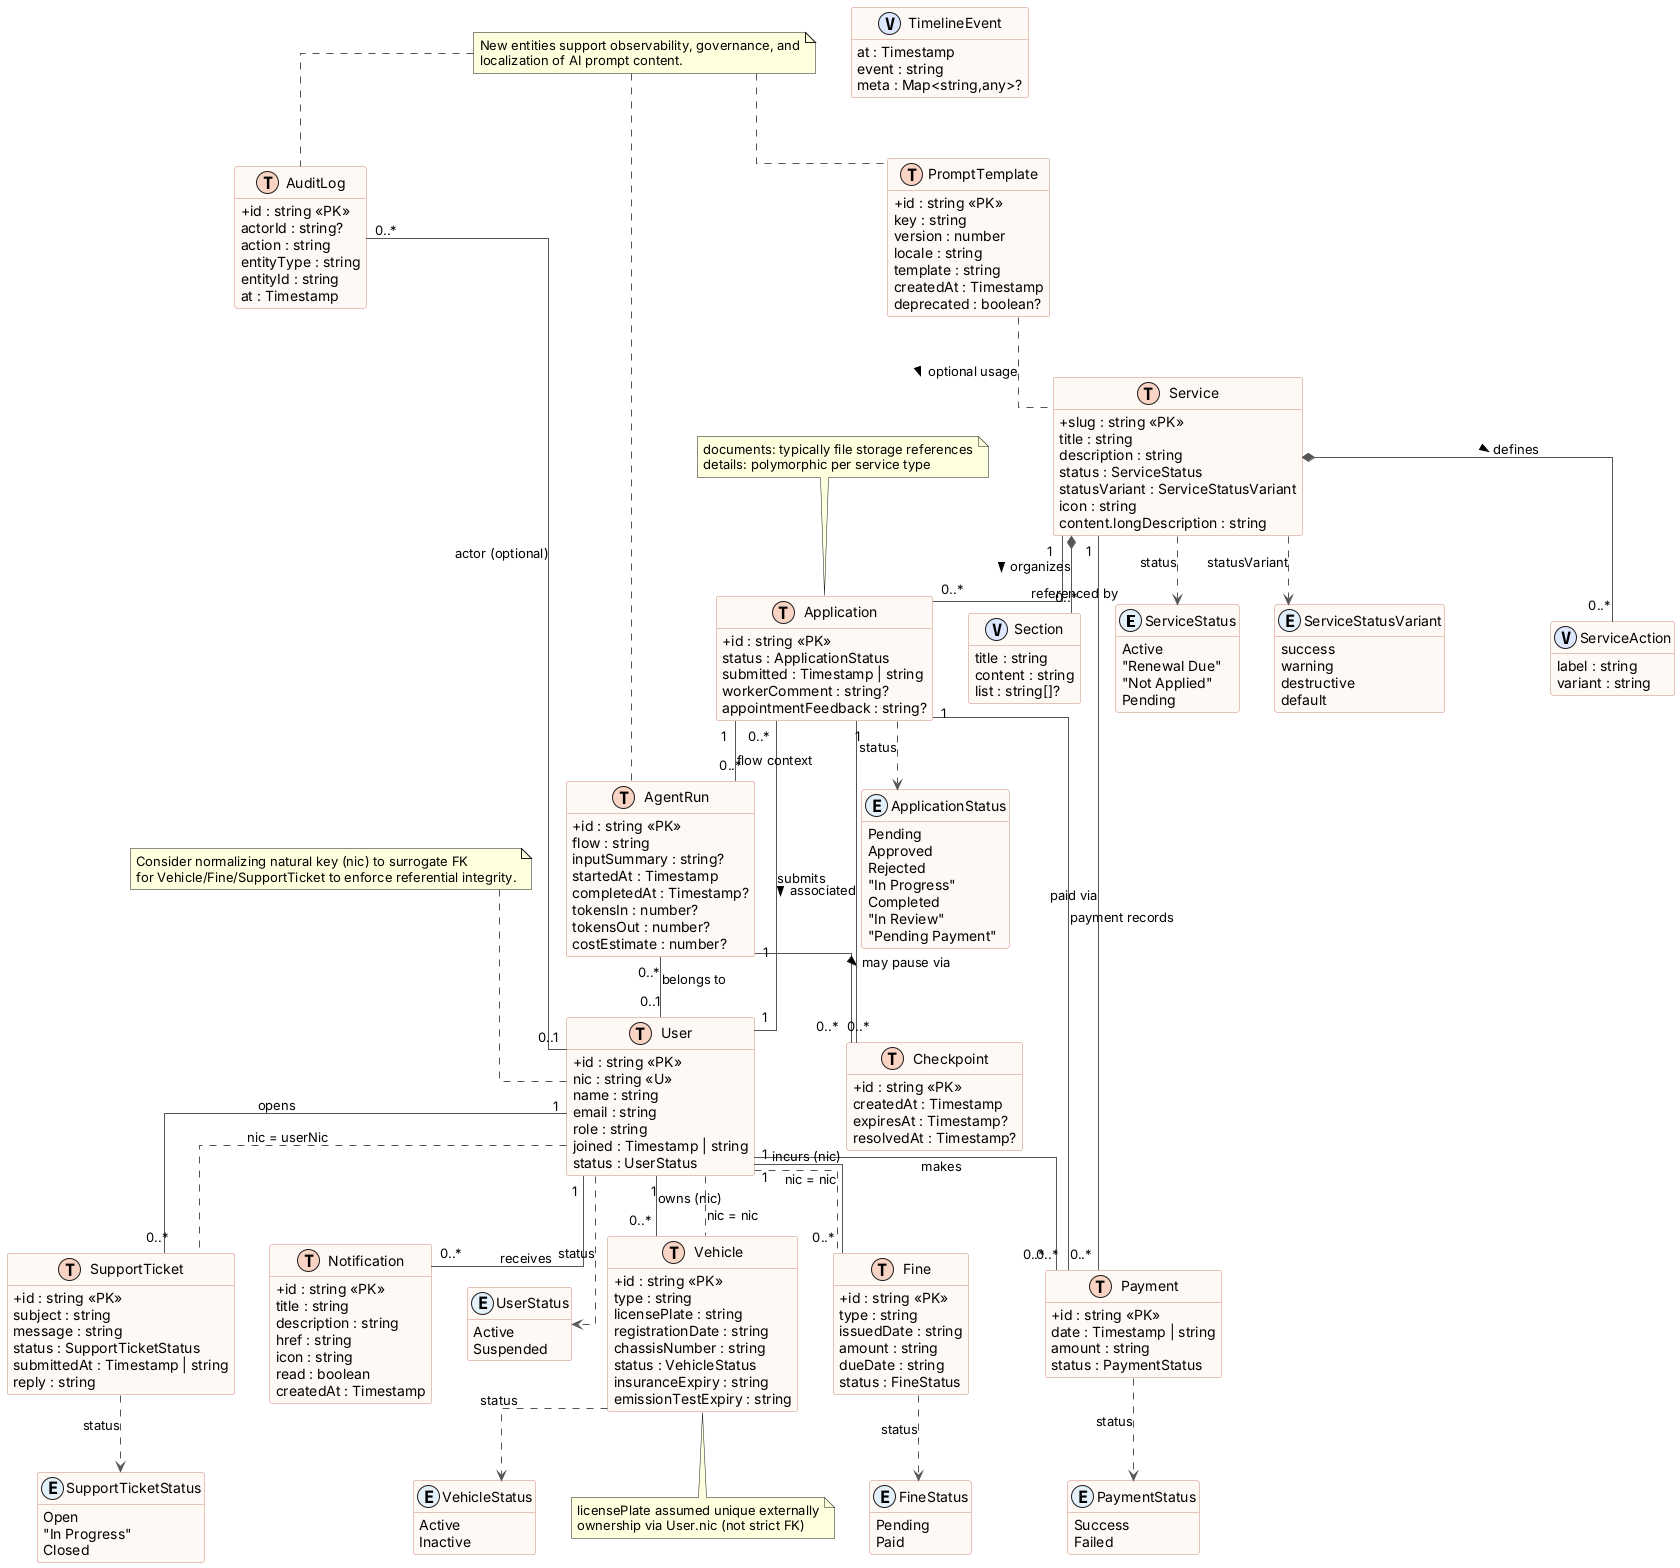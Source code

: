 @startuml govconnect_er_diagram
' =====================================================================
' ER Diagram for govconnect-sl (auto-generated from src/lib/types.ts)
' =====================================================================
' Legend:
'  <<PK>> primary key    <<FK>> foreign key (dashed = optional FK)
'  (snapshot) denormalized copy   ? optional / nullable
'  Dashed associations indicate indirect (non-FK) linkage via natural key (nic)
' =====================================================================

skinparam shadowing false
skinparam linetype ortho
skinparam classAttributeIconSize 0
skinparam defaultFontName "Inter"
skinparam ArrowColor #555555
skinparam class {
  BackgroundColor #FFF9F6
  BorderColor #CC8877
}

!define Table(x) class x << (T,#F9D4C4) >>
!define Enum(x) enum x << (E,#E4F1FB) >>
hide methods

' -------------------- Enumerations --------------------
Enum(ServiceStatus) {
  Active
  "Renewal Due"
  "Not Applied"
  Pending
}

Enum(ServiceStatusVariant) {
  success
  warning
  destructive
  default
}

Enum(ApplicationStatus) {
  Pending
  Approved
  Rejected
  "In Progress"
  Completed
  "In Review"
  "Pending Payment"
}

Enum(PaymentStatus) {
  Success
  Failed
}

Enum(FineStatus) {
  Pending
  Paid
}

Enum(VehicleStatus) {
  Active
  Inactive
}

Enum(SupportTicketStatus) {
  Open
  "In Progress"
  Closed
}

Enum(UserStatus) {
  Active
  Suspended
}

' -------------------- Core Entities --------------------
Table(User) {
  +id : string <<PK>>
  nic : string <<U>>
  name : string
  email : string
  role : string
  joined : Timestamp | string
  status : UserStatus
  photoURL : string? (avatar)
  roles : string[]? (multi-role)
  preferredLocale : string? (i18n)
}

Table(Service) {
  +slug : string <<PK>>
  title : string
  description : string
  status : ServiceStatus
  statusVariant : ServiceStatusVariant
  icon : string
  actions : ServiceAction[] (embedded)
  content.longDescription : string
  content.sections[] : Section (embedded)
}

Table(Application) {
  +id : string <<PK>>
  userId : string <<FK>> (User.id)?
  user : string (snapshot)
  service : string <<FK>> (Service.slug)
  status : ApplicationStatus
  submitted : Timestamp | string
  documents : Map<string,string>? (storage refs)
  details : Map<string,any>? (polymorphic)
  workerComment : string?
  appointmentRating : number? (1..5)
  appointmentFeedback : string?
  timeline : TimelineEvent[]? (embedded)
}

Table(Payment) {
  +id : string <<PK>>
  userId : string <<FK>> (User.id)
  service : string <<FK>> (Service.slug)
  applicationRef : string <<FK>> (Application.id)?
  date : Timestamp | string
  amount : string
  status : PaymentStatus
}

Table(Vehicle) {
  +id : string <<PK>>
  nic : string (User.nic)
  type : string
  licensePlate : string
  registrationDate : string
  chassisNumber : string
  status : VehicleStatus
  insuranceExpiry : string
  emissionTestExpiry : string
}

Table(Fine) {
  +id : string <<PK>>
  nic : string (User.nic)
  type : string
  issuedDate : string
  amount : string
  dueDate : string
  status : FineStatus
}

Table(SupportTicket) {
  +id : string <<PK>>
  userId : string <<FK>> (User.id)?
  userNic : string (User.nic)
  name : string (snapshot)
  email : string (snapshot)
  subject : string
  message : string
  status : SupportTicketStatus
  submittedAt : Timestamp | string
  reply : string
}

Table(Notification) {
  +id : string <<PK>>
  userId : string <<FK>> (User.id)
  title : string
  description : string
  href : string
  icon : string
  read : boolean
  createdAt : Timestamp
}

' -------------------- Embedded Value Objects --------------------
class ServiceAction <<(V,#DDE8FF)>> {
  label : string
  variant : string
}
class Section <<(V,#DDE8FF)>> {
  title : string
  content : string
  list : string[]?
}

class TimelineEvent <<(V,#DDE8FF)>> {
  at : Timestamp
  event : string
  meta : Map<string,any>?
}

Table(AgentRun) {
  +id : string <<PK>>
  flow : string
  userId : string? <<FK>> (User.id)
  inputSummary : string?
  status : string (pending|running|paused|error|completed)
  startedAt : Timestamp
  completedAt : Timestamp?
  tokensIn : number?
  tokensOut : number?
  costEstimate : number?
}

Table(AuditLog) {
  +id : string <<PK>>
  actorType : string (user|system|worker|agent)
  actorId : string?
  action : string
  entityType : string
  entityId : string
  before : string? (json)
  after : string? (json)
  at : Timestamp
}

Table(PromptTemplate) {
  +id : string <<PK>>
  key : string
  version : number
  locale : string
  template : string
  createdAt : Timestamp
  deprecated : boolean?
}

Table(Checkpoint) {
  +id : string <<PK>>
  runId : string <<FK>> (AgentRun.id)
  applicationId : string <<FK>> (Application.id)?
  type : string (captcha|dataClarification|manualApproval)
  state : string (created|pending|resolved|expired|canceled)
  createdAt : Timestamp
  expiresAt : Timestamp?
  resolvedAt : Timestamp?
  payload : string? (json)
  resolutionActorId : string? (User.id)
}

' -------------------- Relationships --------------------
User "1" -- "0..*" Application : submits
User "1" -- "0..*" Payment : makes
User "1" -- "0..*" SupportTicket : opens
User "1" -- "0..*" Notification : receives
Service "1" -- "0..*" Application : referenced by
Service "1" -- "0..*" Payment : paid via
Application "1" -- "0..*" Payment : payment records
User "1" -- "0..*" Vehicle : owns (nic)
User "1" -- "0..*" Fine : incurs (nic)

' Composition (embedded value objects)
Service *-- "0..*" ServiceAction : defines >
Service *-- "0..*" Section : organizes >

' -------------------- Enumeration Type Links --------------------
User ..> UserStatus : status
Service ..> ServiceStatus : status
Service ..> ServiceStatusVariant : statusVariant
Application ..> ApplicationStatus : status
Payment ..> PaymentStatus : status
Fine ..> FineStatus : status
Vehicle ..> VehicleStatus : status
SupportTicket ..> SupportTicketStatus : status

AgentRun "0..*" -- "0..1" User : belongs to
AuditLog "0..*" -- "0..1" User : actor (optional)
Application "1" -- "0..*" AgentRun : flow context
AgentRun "1" -- "0..*" Checkpoint : may pause via >
Application "1" -- "0..*" Checkpoint : associated >
PromptTemplate .. Service : optional usage >

' Indirect / natural key links (dotted)
User .. Vehicle : nic = nic
User .. Fine : nic = nic
User .. SupportTicket : nic = userNic

' -------------------- Notes --------------------
note top of Application
 documents: typically file storage references
 details: polymorphic per service type
end note

note bottom of Vehicle
 licensePlate assumed unique externally
 ownership via User.nic (not strict FK)
end note

note as N1
 Consider normalizing natural key (nic) to surrogate FK
 for Vehicle/Fine/SupportTicket to enforce referential integrity.
end note
N1 .. User

note as N2
 New entities support observability, governance, and
 localization of AI prompt content.
end note
N2 .. AgentRun
N2 .. AuditLog
N2 .. PromptTemplate

@enduml

